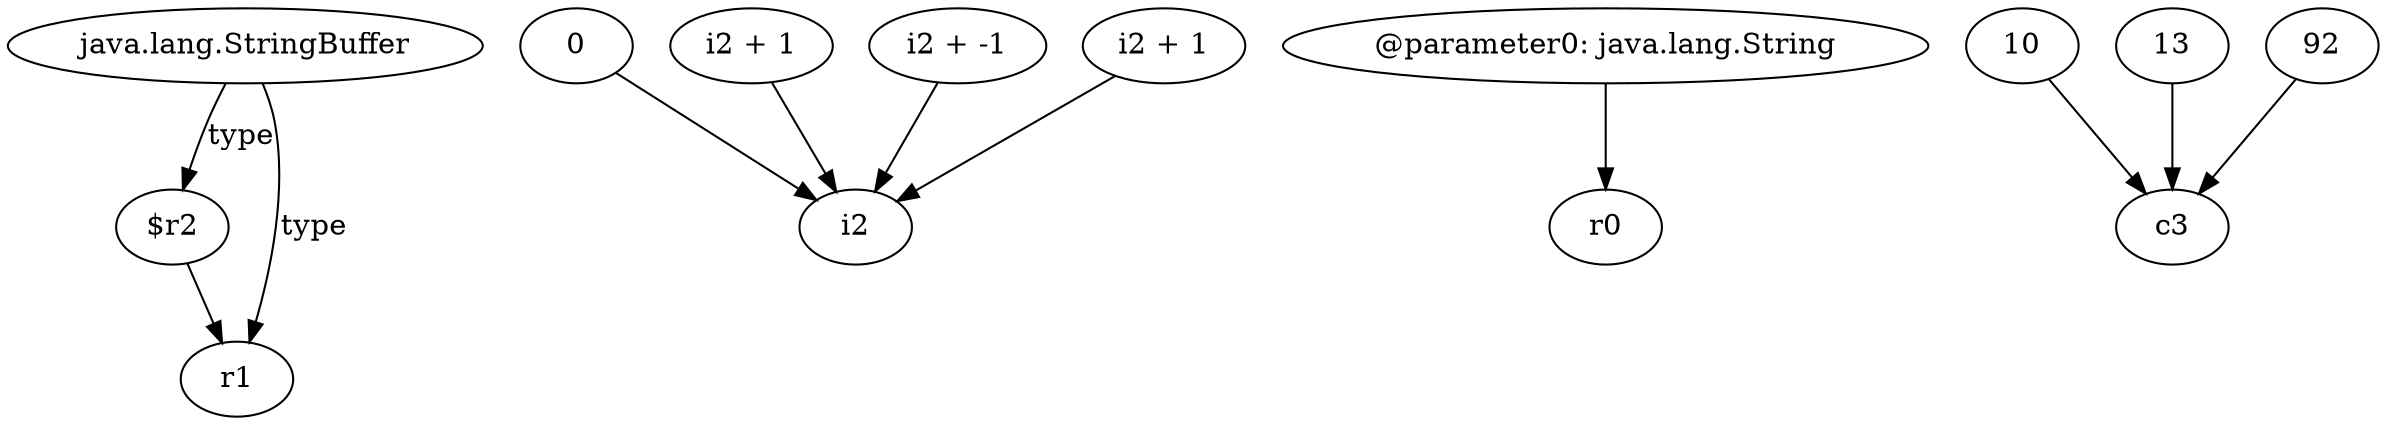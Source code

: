 digraph g {
0[label="java.lang.StringBuffer"]
1[label="$r2"]
0->1[label="type"]
2[label="0"]
3[label="i2"]
2->3[label=""]
4[label="i2 + 1"]
4->3[label=""]
5[label="@parameter0: java.lang.String"]
6[label="r0"]
5->6[label=""]
7[label="10"]
8[label="c3"]
7->8[label=""]
9[label="13"]
9->8[label=""]
10[label="i2 + -1"]
10->3[label=""]
11[label="i2 + 1"]
11->3[label=""]
12[label="92"]
12->8[label=""]
13[label="r1"]
1->13[label=""]
0->13[label="type"]
}